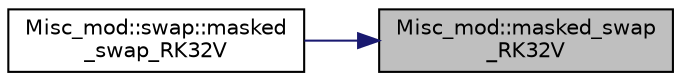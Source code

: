 digraph "Misc_mod::masked_swap_RK32V"
{
 // LATEX_PDF_SIZE
  edge [fontname="Helvetica",fontsize="10",labelfontname="Helvetica",labelfontsize="10"];
  node [fontname="Helvetica",fontsize="10",shape=record];
  rankdir="RL";
  Node1 [label="Misc_mod::masked_swap\l_RK32V",height=0.2,width=0.4,color="black", fillcolor="grey75", style="filled", fontcolor="black",tooltip=" "];
  Node1 -> Node2 [dir="back",color="midnightblue",fontsize="10",style="solid",fontname="Helvetica"];
  Node2 [label="Misc_mod::swap::masked\l_swap_RK32V",height=0.2,width=0.4,color="black", fillcolor="white", style="filled",URL="$interfaceMisc__mod_1_1swap.html#ac0cde11f5971a814838d0d625d1f25b5",tooltip=" "];
}
